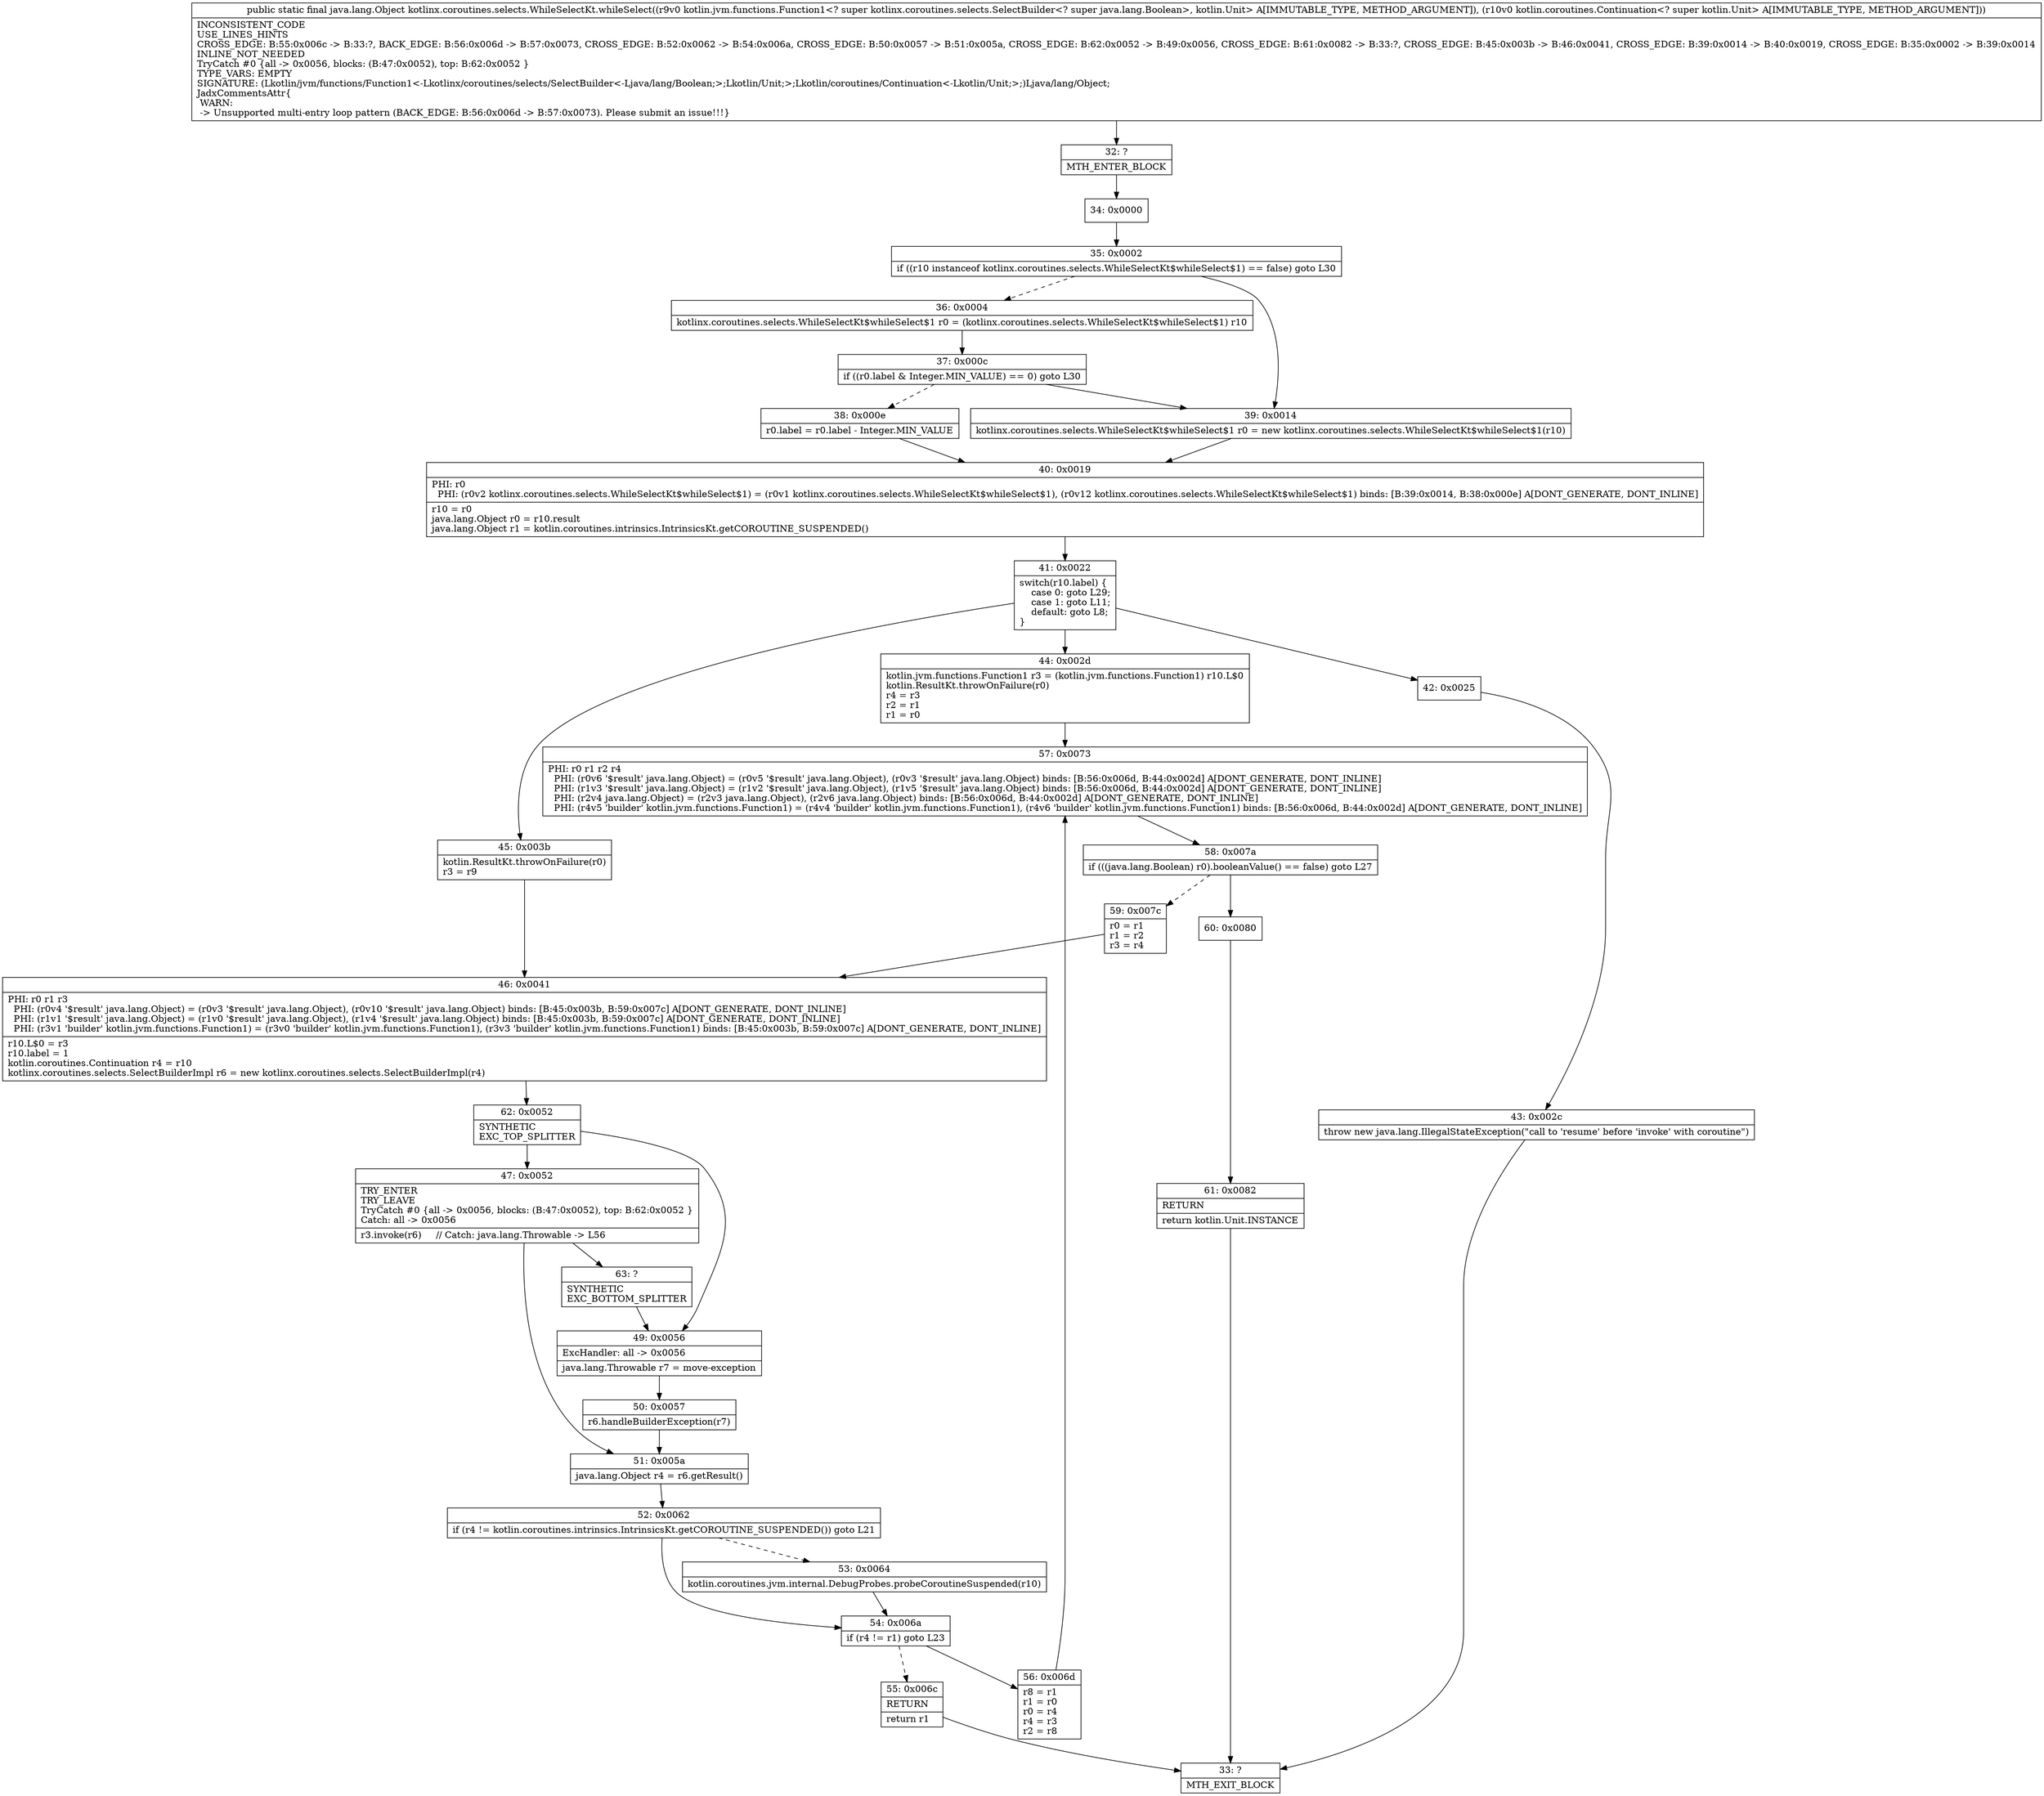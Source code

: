 digraph "CFG forkotlinx.coroutines.selects.WhileSelectKt.whileSelect(Lkotlin\/jvm\/functions\/Function1;Lkotlin\/coroutines\/Continuation;)Ljava\/lang\/Object;" {
Node_32 [shape=record,label="{32\:\ ?|MTH_ENTER_BLOCK\l}"];
Node_34 [shape=record,label="{34\:\ 0x0000}"];
Node_35 [shape=record,label="{35\:\ 0x0002|if ((r10 instanceof kotlinx.coroutines.selects.WhileSelectKt$whileSelect$1) == false) goto L30\l}"];
Node_36 [shape=record,label="{36\:\ 0x0004|kotlinx.coroutines.selects.WhileSelectKt$whileSelect$1 r0 = (kotlinx.coroutines.selects.WhileSelectKt$whileSelect$1) r10\l}"];
Node_37 [shape=record,label="{37\:\ 0x000c|if ((r0.label & Integer.MIN_VALUE) == 0) goto L30\l}"];
Node_38 [shape=record,label="{38\:\ 0x000e|r0.label = r0.label \- Integer.MIN_VALUE\l}"];
Node_40 [shape=record,label="{40\:\ 0x0019|PHI: r0 \l  PHI: (r0v2 kotlinx.coroutines.selects.WhileSelectKt$whileSelect$1) = (r0v1 kotlinx.coroutines.selects.WhileSelectKt$whileSelect$1), (r0v12 kotlinx.coroutines.selects.WhileSelectKt$whileSelect$1) binds: [B:39:0x0014, B:38:0x000e] A[DONT_GENERATE, DONT_INLINE]\l|r10 = r0\ljava.lang.Object r0 = r10.result\ljava.lang.Object r1 = kotlin.coroutines.intrinsics.IntrinsicsKt.getCOROUTINE_SUSPENDED()\l}"];
Node_41 [shape=record,label="{41\:\ 0x0022|switch(r10.label) \{\l    case 0: goto L29;\l    case 1: goto L11;\l    default: goto L8;\l\}\l}"];
Node_42 [shape=record,label="{42\:\ 0x0025}"];
Node_43 [shape=record,label="{43\:\ 0x002c|throw new java.lang.IllegalStateException(\"call to 'resume' before 'invoke' with coroutine\")\l}"];
Node_33 [shape=record,label="{33\:\ ?|MTH_EXIT_BLOCK\l}"];
Node_44 [shape=record,label="{44\:\ 0x002d|kotlin.jvm.functions.Function1 r3 = (kotlin.jvm.functions.Function1) r10.L$0\lkotlin.ResultKt.throwOnFailure(r0)\lr4 = r3\lr2 = r1\lr1 = r0\l}"];
Node_57 [shape=record,label="{57\:\ 0x0073|PHI: r0 r1 r2 r4 \l  PHI: (r0v6 '$result' java.lang.Object) = (r0v5 '$result' java.lang.Object), (r0v3 '$result' java.lang.Object) binds: [B:56:0x006d, B:44:0x002d] A[DONT_GENERATE, DONT_INLINE]\l  PHI: (r1v3 '$result' java.lang.Object) = (r1v2 '$result' java.lang.Object), (r1v5 '$result' java.lang.Object) binds: [B:56:0x006d, B:44:0x002d] A[DONT_GENERATE, DONT_INLINE]\l  PHI: (r2v4 java.lang.Object) = (r2v3 java.lang.Object), (r2v6 java.lang.Object) binds: [B:56:0x006d, B:44:0x002d] A[DONT_GENERATE, DONT_INLINE]\l  PHI: (r4v5 'builder' kotlin.jvm.functions.Function1) = (r4v4 'builder' kotlin.jvm.functions.Function1), (r4v6 'builder' kotlin.jvm.functions.Function1) binds: [B:56:0x006d, B:44:0x002d] A[DONT_GENERATE, DONT_INLINE]\l}"];
Node_58 [shape=record,label="{58\:\ 0x007a|if (((java.lang.Boolean) r0).booleanValue() == false) goto L27\l}"];
Node_59 [shape=record,label="{59\:\ 0x007c|r0 = r1\lr1 = r2\lr3 = r4\l}"];
Node_46 [shape=record,label="{46\:\ 0x0041|PHI: r0 r1 r3 \l  PHI: (r0v4 '$result' java.lang.Object) = (r0v3 '$result' java.lang.Object), (r0v10 '$result' java.lang.Object) binds: [B:45:0x003b, B:59:0x007c] A[DONT_GENERATE, DONT_INLINE]\l  PHI: (r1v1 '$result' java.lang.Object) = (r1v0 '$result' java.lang.Object), (r1v4 '$result' java.lang.Object) binds: [B:45:0x003b, B:59:0x007c] A[DONT_GENERATE, DONT_INLINE]\l  PHI: (r3v1 'builder' kotlin.jvm.functions.Function1) = (r3v0 'builder' kotlin.jvm.functions.Function1), (r3v3 'builder' kotlin.jvm.functions.Function1) binds: [B:45:0x003b, B:59:0x007c] A[DONT_GENERATE, DONT_INLINE]\l|r10.L$0 = r3\lr10.label = 1\lkotlin.coroutines.Continuation r4 = r10\lkotlinx.coroutines.selects.SelectBuilderImpl r6 = new kotlinx.coroutines.selects.SelectBuilderImpl(r4)\l}"];
Node_62 [shape=record,label="{62\:\ 0x0052|SYNTHETIC\lEXC_TOP_SPLITTER\l}"];
Node_47 [shape=record,label="{47\:\ 0x0052|TRY_ENTER\lTRY_LEAVE\lTryCatch #0 \{all \-\> 0x0056, blocks: (B:47:0x0052), top: B:62:0x0052 \}\lCatch: all \-\> 0x0056\l|r3.invoke(r6)     \/\/ Catch: java.lang.Throwable \-\> L56\l}"];
Node_51 [shape=record,label="{51\:\ 0x005a|java.lang.Object r4 = r6.getResult()\l}"];
Node_52 [shape=record,label="{52\:\ 0x0062|if (r4 != kotlin.coroutines.intrinsics.IntrinsicsKt.getCOROUTINE_SUSPENDED()) goto L21\l}"];
Node_53 [shape=record,label="{53\:\ 0x0064|kotlin.coroutines.jvm.internal.DebugProbes.probeCoroutineSuspended(r10)\l}"];
Node_54 [shape=record,label="{54\:\ 0x006a|if (r4 != r1) goto L23\l}"];
Node_55 [shape=record,label="{55\:\ 0x006c|RETURN\l|return r1\l}"];
Node_56 [shape=record,label="{56\:\ 0x006d|r8 = r1\lr1 = r0\lr0 = r4\lr4 = r3\lr2 = r8\l}"];
Node_63 [shape=record,label="{63\:\ ?|SYNTHETIC\lEXC_BOTTOM_SPLITTER\l}"];
Node_49 [shape=record,label="{49\:\ 0x0056|ExcHandler: all \-\> 0x0056\l|java.lang.Throwable r7 = move\-exception\l}"];
Node_50 [shape=record,label="{50\:\ 0x0057|r6.handleBuilderException(r7)\l}"];
Node_60 [shape=record,label="{60\:\ 0x0080}"];
Node_61 [shape=record,label="{61\:\ 0x0082|RETURN\l|return kotlin.Unit.INSTANCE\l}"];
Node_45 [shape=record,label="{45\:\ 0x003b|kotlin.ResultKt.throwOnFailure(r0)\lr3 = r9\l}"];
Node_39 [shape=record,label="{39\:\ 0x0014|kotlinx.coroutines.selects.WhileSelectKt$whileSelect$1 r0 = new kotlinx.coroutines.selects.WhileSelectKt$whileSelect$1(r10)\l}"];
MethodNode[shape=record,label="{public static final java.lang.Object kotlinx.coroutines.selects.WhileSelectKt.whileSelect((r9v0 kotlin.jvm.functions.Function1\<? super kotlinx.coroutines.selects.SelectBuilder\<? super java.lang.Boolean\>, kotlin.Unit\> A[IMMUTABLE_TYPE, METHOD_ARGUMENT]), (r10v0 kotlin.coroutines.Continuation\<? super kotlin.Unit\> A[IMMUTABLE_TYPE, METHOD_ARGUMENT]))  | INCONSISTENT_CODE\lUSE_LINES_HINTS\lCROSS_EDGE: B:55:0x006c \-\> B:33:?, BACK_EDGE: B:56:0x006d \-\> B:57:0x0073, CROSS_EDGE: B:52:0x0062 \-\> B:54:0x006a, CROSS_EDGE: B:50:0x0057 \-\> B:51:0x005a, CROSS_EDGE: B:62:0x0052 \-\> B:49:0x0056, CROSS_EDGE: B:61:0x0082 \-\> B:33:?, CROSS_EDGE: B:45:0x003b \-\> B:46:0x0041, CROSS_EDGE: B:39:0x0014 \-\> B:40:0x0019, CROSS_EDGE: B:35:0x0002 \-\> B:39:0x0014\lINLINE_NOT_NEEDED\lTryCatch #0 \{all \-\> 0x0056, blocks: (B:47:0x0052), top: B:62:0x0052 \}\lTYPE_VARS: EMPTY\lSIGNATURE: (Lkotlin\/jvm\/functions\/Function1\<\-Lkotlinx\/coroutines\/selects\/SelectBuilder\<\-Ljava\/lang\/Boolean;\>;Lkotlin\/Unit;\>;Lkotlin\/coroutines\/Continuation\<\-Lkotlin\/Unit;\>;)Ljava\/lang\/Object;\lJadxCommentsAttr\{\l WARN: \l \-\> Unsupported multi\-entry loop pattern (BACK_EDGE: B:56:0x006d \-\> B:57:0x0073). Please submit an issue!!!\}\l}"];
MethodNode -> Node_32;Node_32 -> Node_34;
Node_34 -> Node_35;
Node_35 -> Node_36[style=dashed];
Node_35 -> Node_39;
Node_36 -> Node_37;
Node_37 -> Node_38[style=dashed];
Node_37 -> Node_39;
Node_38 -> Node_40;
Node_40 -> Node_41;
Node_41 -> Node_42;
Node_41 -> Node_44;
Node_41 -> Node_45;
Node_42 -> Node_43;
Node_43 -> Node_33;
Node_44 -> Node_57;
Node_57 -> Node_58;
Node_58 -> Node_59[style=dashed];
Node_58 -> Node_60;
Node_59 -> Node_46;
Node_46 -> Node_62;
Node_62 -> Node_47;
Node_62 -> Node_49;
Node_47 -> Node_51;
Node_47 -> Node_63;
Node_51 -> Node_52;
Node_52 -> Node_53[style=dashed];
Node_52 -> Node_54;
Node_53 -> Node_54;
Node_54 -> Node_55[style=dashed];
Node_54 -> Node_56;
Node_55 -> Node_33;
Node_56 -> Node_57;
Node_63 -> Node_49;
Node_49 -> Node_50;
Node_50 -> Node_51;
Node_60 -> Node_61;
Node_61 -> Node_33;
Node_45 -> Node_46;
Node_39 -> Node_40;
}

